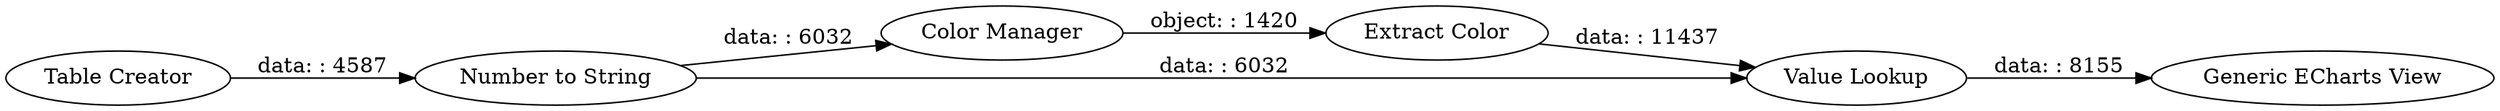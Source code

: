 digraph {
	"5007397972062269837_2" [label="Color Manager"]
	"5007397972062269837_4" [label="Number to String"]
	"5007397972062269837_7" [label="Extract Color"]
	"5007397972062269837_12" [label="Value Lookup"]
	"5007397972062269837_1" [label="Table Creator"]
	"5007397972062269837_10" [label="Generic ECharts View"]
	"5007397972062269837_7" -> "5007397972062269837_12" [label="data: : 11437"]
	"5007397972062269837_12" -> "5007397972062269837_10" [label="data: : 8155"]
	"5007397972062269837_4" -> "5007397972062269837_2" [label="data: : 6032"]
	"5007397972062269837_4" -> "5007397972062269837_12" [label="data: : 6032"]
	"5007397972062269837_2" -> "5007397972062269837_7" [label="object: : 1420"]
	"5007397972062269837_1" -> "5007397972062269837_4" [label="data: : 4587"]
	rankdir=LR
}
